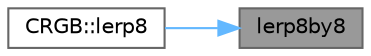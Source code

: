 digraph "lerp8by8"
{
 // LATEX_PDF_SIZE
  bgcolor="transparent";
  edge [fontname=Helvetica,fontsize=10,labelfontname=Helvetica,labelfontsize=10];
  node [fontname=Helvetica,fontsize=10,shape=box,height=0.2,width=0.4];
  rankdir="RL";
  Node1 [id="Node000001",label="lerp8by8",height=0.2,width=0.4,color="gray40", fillcolor="grey60", style="filled", fontcolor="black",tooltip="Linear interpolation between two unsigned 8-bit values, with 8-bit fraction."];
  Node1 -> Node2 [id="edge1_Node000001_Node000002",dir="back",color="steelblue1",style="solid",tooltip=" "];
  Node2 [id="Node000002",label="CRGB::lerp8",height=0.2,width=0.4,color="grey40", fillcolor="white", style="filled",URL="$d7/d82/struct_c_r_g_b_a858435ed102057edaa676bd6d3d1e9cf.html#a858435ed102057edaa676bd6d3d1e9cf",tooltip="Return a new CRGB object after performing a linear interpolation between this object and the passed i..."];
}
